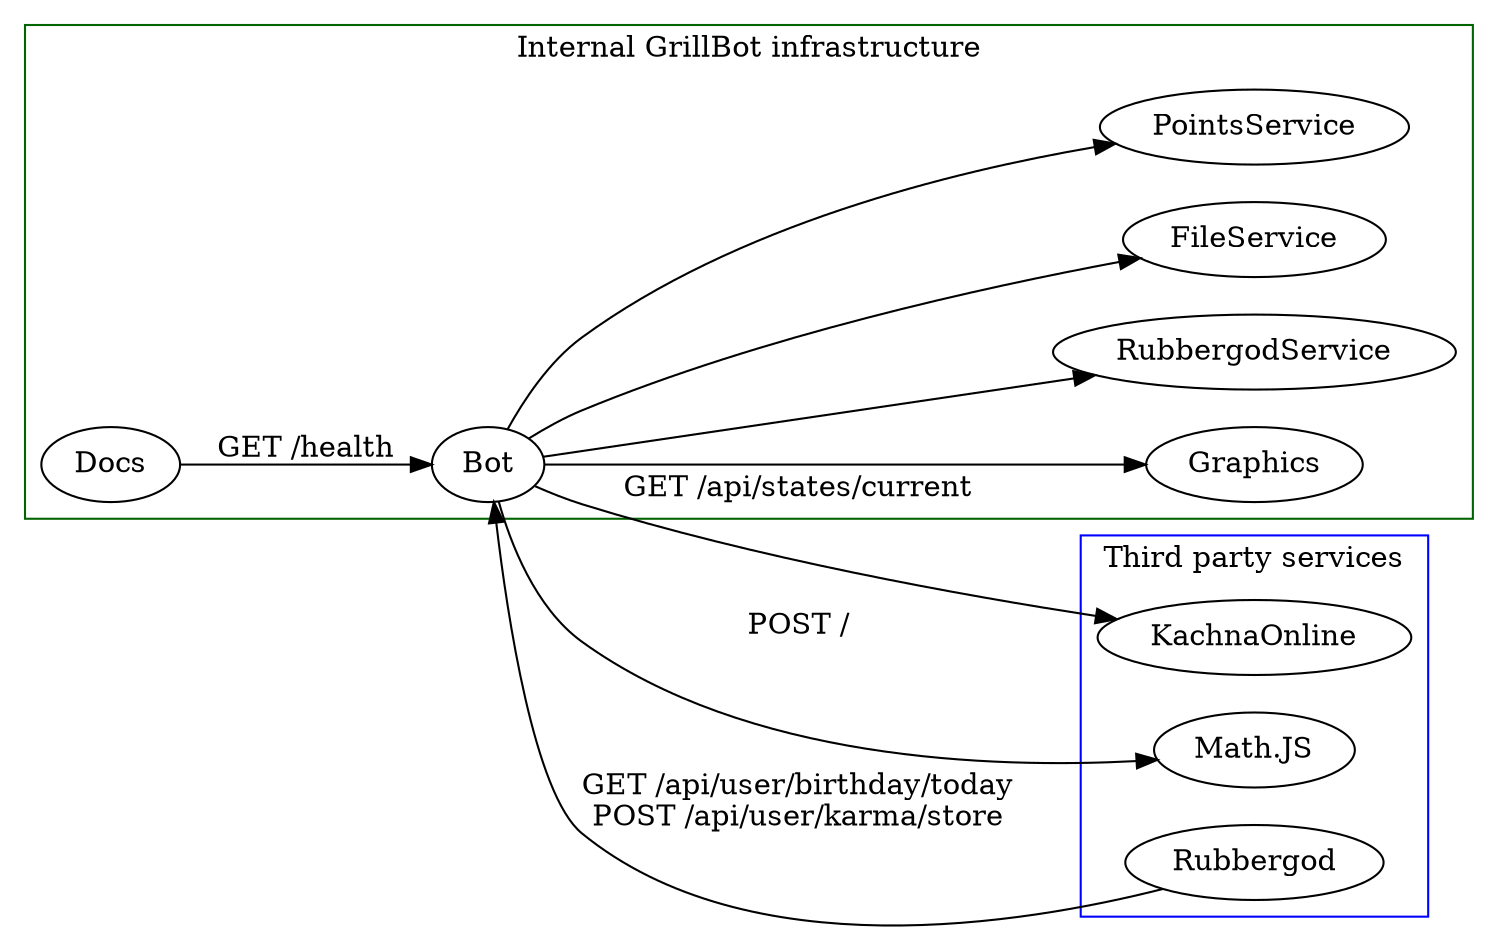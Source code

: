 digraph GrillBotInfrastructure {
    rankdir=LR
    
    subgraph cluster_0 {
        color=Darkgreen
        
        Bot
        Graphics
        Docs
        RubbergodService
        FileService
        PointsService
        
        label = "Internal GrillBot infrastructure";
    }

    subgraph cluster_1 {
        color=blue
        
        KachnaOnline
        MathJs[label="Math.JS"]
        Rubbergod
        
        label = "Third party services";
    }
  
    Docs -> Bot [label="GET /health"]
    Bot -> MathJs [label="POST /"]
    Bot -> KachnaOnline [label="GET /api/states/current"]
    Bot -> Graphics
    Bot -> RubbergodService
    Bot -> PointsService
    Rubbergod -> Bot [label="GET /api/user/birthday/today\nPOST /api/user/karma/store"]
    Bot -> FileService
}
